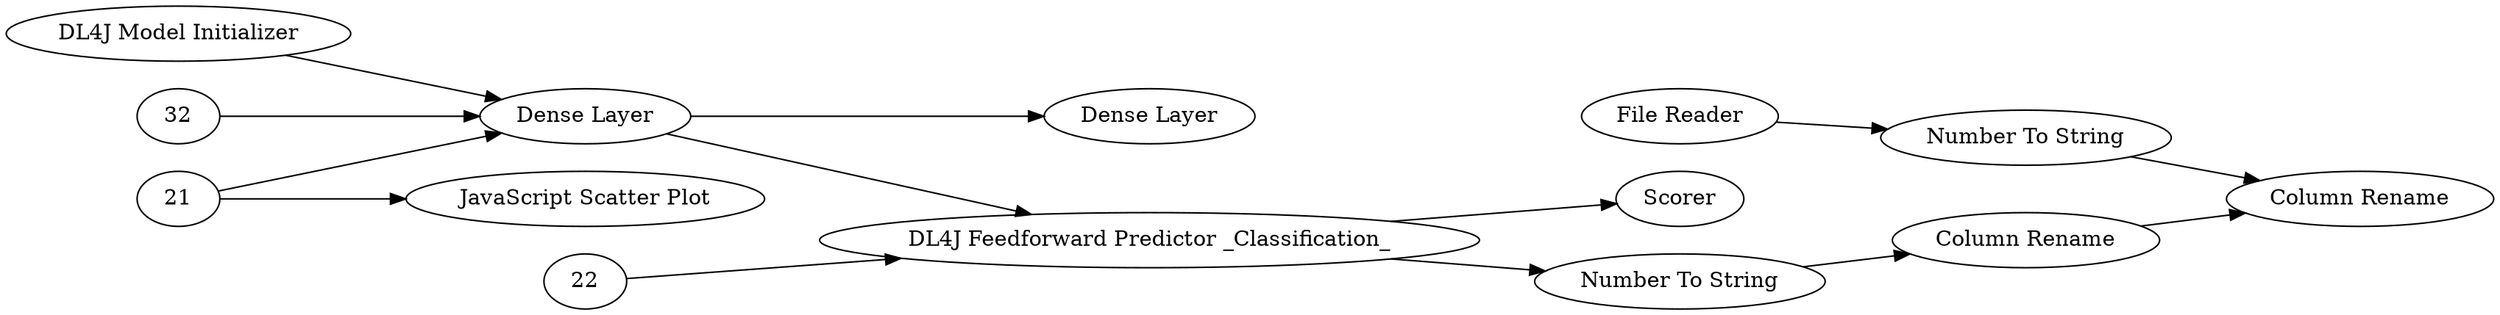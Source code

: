 digraph {
	10 [label=Scorer]
	20 [label="JavaScript Scatter Plot"]
	1 [label="File Reader"]
	8 [label="Number To String"]
	12 [label="Column Rename"]
	13 [label="Color Manager"]
	2 [label="File Reader"]
	11 [label="Number To String"]
	13 [label="Column Rename"]
	26 [label="DL4J Feedforward Learner _Classification_"]
	1 [label="DL4J Feedforward Predictor _Classification_"]
	26 [label="Dense Layer"]
	27 [label="DL4J Model Initializer"]
	29 [label="Dense Layer"]
	1 -> 8
	8 -> 12
	12 -> 13
	2 -> 11
	11 -> 13
	26 -> 29
	27 -> 26
	21 -> 20
	21 -> 26
	22 -> 1
	26 -> 1
	1 -> 10
	32 -> 26
	rankdir=LR
}

